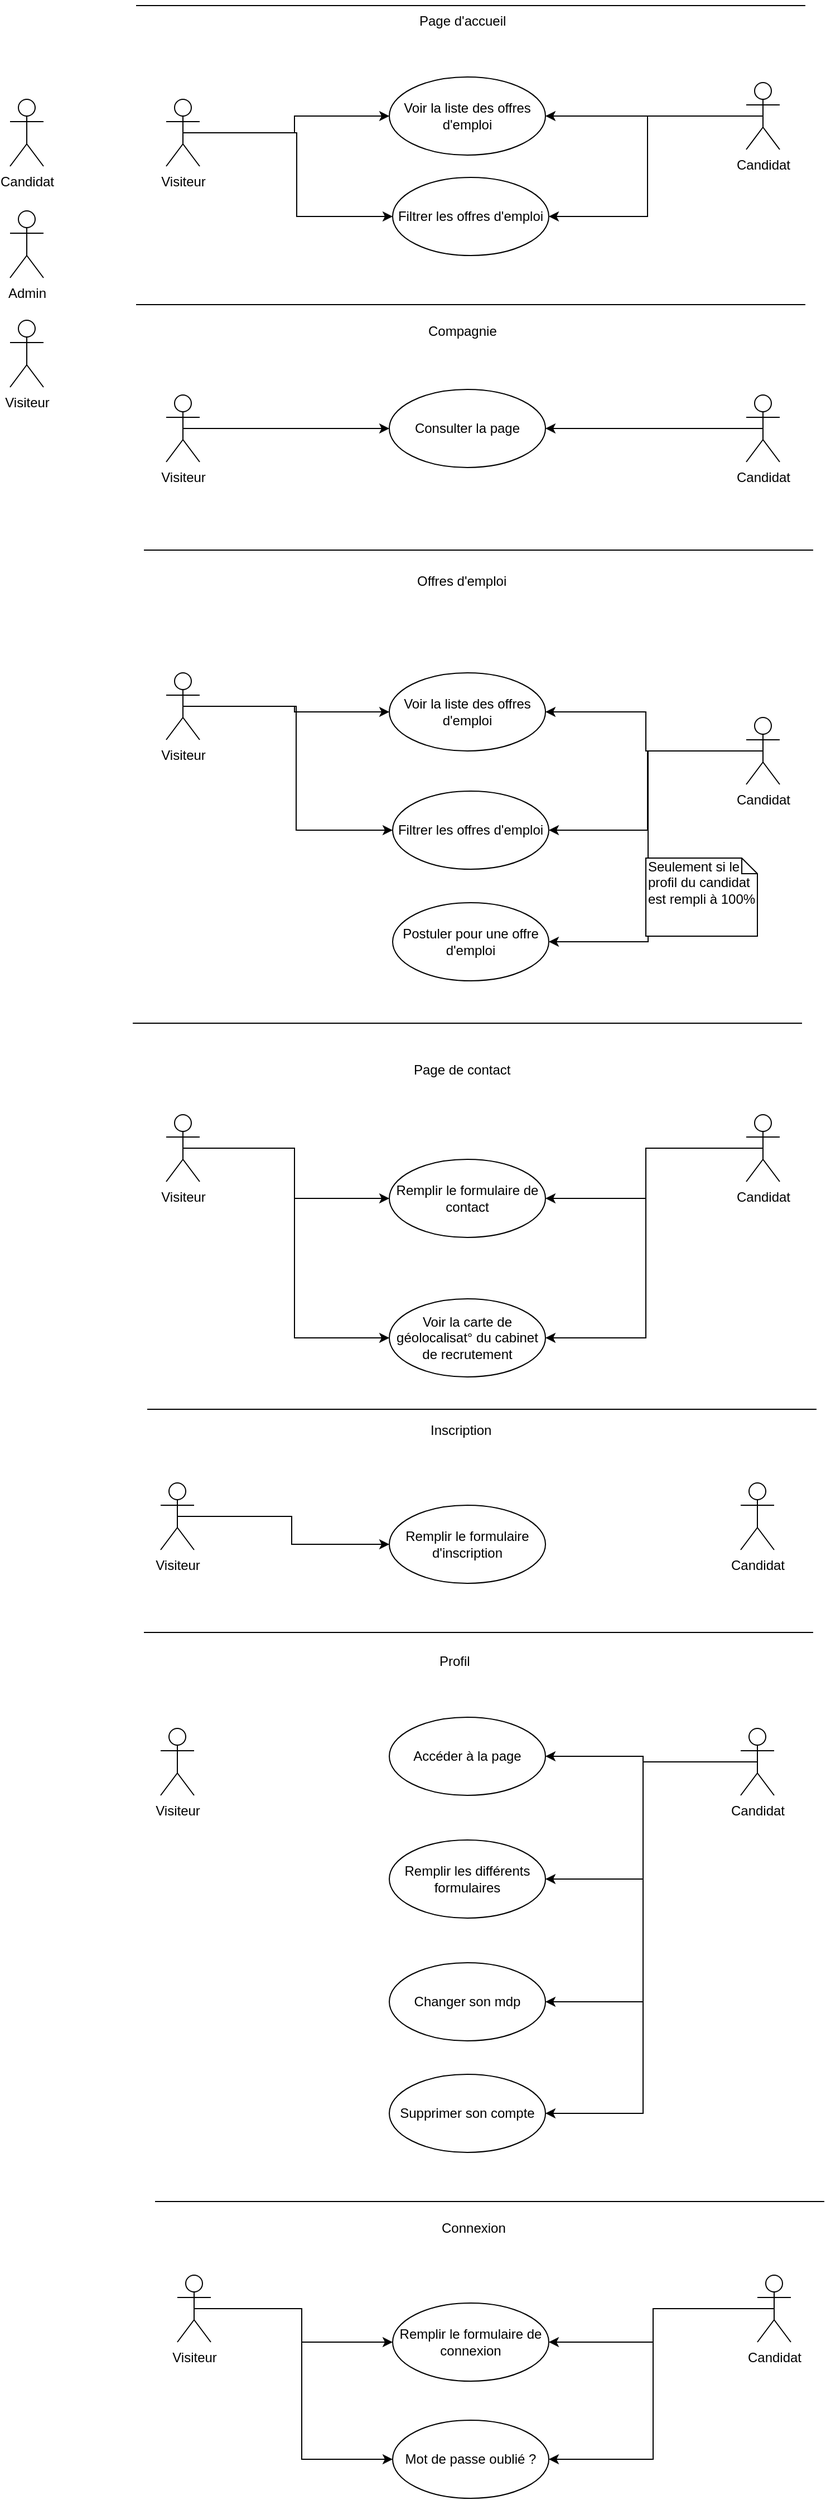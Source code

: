<mxfile version="10.8.9" type="device"><diagram id="C8-z9Cn-ok7j9P331sPn" name="Page-1"><mxGraphModel dx="1821" dy="747" grid="1" gridSize="10" guides="1" tooltips="1" connect="1" arrows="1" fold="1" page="1" pageScale="1" pageWidth="827" pageHeight="1169" math="0" shadow="0"><root><mxCell id="0"/><mxCell id="1" parent="0"/><mxCell id="U7jVs-202dHrx0UUfVzh-31" style="edgeStyle=orthogonalEdgeStyle;rounded=0;orthogonalLoop=1;jettySize=auto;html=1;exitX=0.5;exitY=0.5;exitDx=0;exitDy=0;exitPerimeter=0;" edge="1" parent="1" source="U7jVs-202dHrx0UUfVzh-9" target="U7jVs-202dHrx0UUfVzh-24"><mxGeometry relative="1" as="geometry"/></mxCell><mxCell id="U7jVs-202dHrx0UUfVzh-33" style="edgeStyle=orthogonalEdgeStyle;rounded=0;orthogonalLoop=1;jettySize=auto;html=1;exitX=0.5;exitY=0.5;exitDx=0;exitDy=0;exitPerimeter=0;entryX=0;entryY=0.5;entryDx=0;entryDy=0;" edge="1" parent="1" source="U7jVs-202dHrx0UUfVzh-9" target="U7jVs-202dHrx0UUfVzh-32"><mxGeometry relative="1" as="geometry"><Array as="points"><mxPoint x="257" y="130"/><mxPoint x="257" y="205"/></Array></mxGeometry></mxCell><mxCell id="U7jVs-202dHrx0UUfVzh-9" value="Visiteur&lt;br&gt;" style="shape=umlActor;verticalLabelPosition=bottom;labelBackgroundColor=#ffffff;verticalAlign=top;html=1;" vertex="1" parent="1"><mxGeometry x="140" y="100" width="30" height="60" as="geometry"/></mxCell><mxCell id="U7jVs-202dHrx0UUfVzh-15" value="Candidat&lt;br&gt;" style="shape=umlActor;verticalLabelPosition=bottom;labelBackgroundColor=#ffffff;verticalAlign=top;html=1;" vertex="1" parent="1"><mxGeometry y="100" width="30" height="60" as="geometry"/></mxCell><mxCell id="U7jVs-202dHrx0UUfVzh-16" value="Admin&lt;br&gt;" style="shape=umlActor;verticalLabelPosition=bottom;labelBackgroundColor=#ffffff;verticalAlign=top;html=1;" vertex="1" parent="1"><mxGeometry y="200" width="30" height="60" as="geometry"/></mxCell><mxCell id="U7jVs-202dHrx0UUfVzh-24" value="Voir la liste des offres d'emploi&lt;br&gt;" style="ellipse;whiteSpace=wrap;html=1;" vertex="1" parent="1"><mxGeometry x="340" y="80" width="140" height="70" as="geometry"/></mxCell><mxCell id="U7jVs-202dHrx0UUfVzh-27" value="Page d'accueil&lt;br&gt;" style="text;html=1;resizable=0;points=[];autosize=1;align=left;verticalAlign=top;spacingTop=-4;" vertex="1" parent="1"><mxGeometry x="365" y="20" width="90" height="20" as="geometry"/></mxCell><mxCell id="U7jVs-202dHrx0UUfVzh-32" value="Filtrer les offres d'emploi" style="ellipse;whiteSpace=wrap;html=1;" vertex="1" parent="1"><mxGeometry x="343" y="170" width="140" height="70" as="geometry"/></mxCell><mxCell id="U7jVs-202dHrx0UUfVzh-34" value="Compagnie&lt;br&gt;" style="text;html=1;resizable=0;points=[];autosize=1;align=left;verticalAlign=top;spacingTop=-4;" vertex="1" parent="1"><mxGeometry x="373" y="298" width="80" height="20" as="geometry"/></mxCell><mxCell id="U7jVs-202dHrx0UUfVzh-38" style="edgeStyle=orthogonalEdgeStyle;rounded=0;orthogonalLoop=1;jettySize=auto;html=1;exitX=0.5;exitY=0.5;exitDx=0;exitDy=0;exitPerimeter=0;entryX=0;entryY=0.5;entryDx=0;entryDy=0;" edge="1" parent="1" source="U7jVs-202dHrx0UUfVzh-35" target="U7jVs-202dHrx0UUfVzh-37"><mxGeometry relative="1" as="geometry"/></mxCell><mxCell id="U7jVs-202dHrx0UUfVzh-35" value="Visiteur&lt;br&gt;" style="shape=umlActor;verticalLabelPosition=bottom;labelBackgroundColor=#ffffff;verticalAlign=top;html=1;" vertex="1" parent="1"><mxGeometry x="140" y="365" width="30" height="60" as="geometry"/></mxCell><mxCell id="U7jVs-202dHrx0UUfVzh-37" value="Consulter la page" style="ellipse;whiteSpace=wrap;html=1;" vertex="1" parent="1"><mxGeometry x="340" y="360" width="140" height="70" as="geometry"/></mxCell><mxCell id="U7jVs-202dHrx0UUfVzh-39" value="Visiteur&lt;br&gt;" style="shape=umlActor;verticalLabelPosition=bottom;labelBackgroundColor=#ffffff;verticalAlign=top;html=1;" vertex="1" parent="1"><mxGeometry y="298" width="30" height="60" as="geometry"/></mxCell><mxCell id="U7jVs-202dHrx0UUfVzh-44" style="edgeStyle=orthogonalEdgeStyle;rounded=0;orthogonalLoop=1;jettySize=auto;html=1;exitX=0.5;exitY=0.5;exitDx=0;exitDy=0;exitPerimeter=0;entryX=0;entryY=0.5;entryDx=0;entryDy=0;" edge="1" parent="1" source="U7jVs-202dHrx0UUfVzh-40" target="U7jVs-202dHrx0UUfVzh-42"><mxGeometry relative="1" as="geometry"/></mxCell><mxCell id="U7jVs-202dHrx0UUfVzh-45" style="edgeStyle=orthogonalEdgeStyle;rounded=0;orthogonalLoop=1;jettySize=auto;html=1;exitX=0.5;exitY=0.5;exitDx=0;exitDy=0;exitPerimeter=0;entryX=0;entryY=0.5;entryDx=0;entryDy=0;" edge="1" parent="1" source="U7jVs-202dHrx0UUfVzh-40" target="U7jVs-202dHrx0UUfVzh-43"><mxGeometry relative="1" as="geometry"/></mxCell><mxCell id="U7jVs-202dHrx0UUfVzh-40" value="Visiteur&lt;br&gt;" style="shape=umlActor;verticalLabelPosition=bottom;labelBackgroundColor=#ffffff;verticalAlign=top;html=1;" vertex="1" parent="1"><mxGeometry x="140" y="614" width="30" height="60" as="geometry"/></mxCell><mxCell id="U7jVs-202dHrx0UUfVzh-41" value="Offres d'emploi&lt;br&gt;" style="text;html=1;resizable=0;points=[];autosize=1;align=left;verticalAlign=top;spacingTop=-4;" vertex="1" parent="1"><mxGeometry x="363" y="522" width="100" height="20" as="geometry"/></mxCell><mxCell id="U7jVs-202dHrx0UUfVzh-42" value="Voir la liste des offres d'emploi" style="ellipse;whiteSpace=wrap;html=1;" vertex="1" parent="1"><mxGeometry x="340" y="614" width="140" height="70" as="geometry"/></mxCell><mxCell id="U7jVs-202dHrx0UUfVzh-43" value="Filtrer les offres d'emploi" style="ellipse;whiteSpace=wrap;html=1;" vertex="1" parent="1"><mxGeometry x="343" y="720" width="140" height="70" as="geometry"/></mxCell><mxCell id="U7jVs-202dHrx0UUfVzh-54" style="edgeStyle=orthogonalEdgeStyle;rounded=0;orthogonalLoop=1;jettySize=auto;html=1;exitX=0.5;exitY=0.5;exitDx=0;exitDy=0;exitPerimeter=0;entryX=1;entryY=0.5;entryDx=0;entryDy=0;" edge="1" parent="1" source="U7jVs-202dHrx0UUfVzh-46" target="U7jVs-202dHrx0UUfVzh-37"><mxGeometry relative="1" as="geometry"/></mxCell><mxCell id="U7jVs-202dHrx0UUfVzh-46" value="Candidat&lt;br&gt;" style="shape=umlActor;verticalLabelPosition=bottom;labelBackgroundColor=#ffffff;verticalAlign=top;html=1;" vertex="1" parent="1"><mxGeometry x="660" y="365" width="30" height="60" as="geometry"/></mxCell><mxCell id="U7jVs-202dHrx0UUfVzh-52" style="edgeStyle=orthogonalEdgeStyle;rounded=0;orthogonalLoop=1;jettySize=auto;html=1;exitX=0.5;exitY=0.5;exitDx=0;exitDy=0;exitPerimeter=0;entryX=1;entryY=0.5;entryDx=0;entryDy=0;" edge="1" parent="1" source="U7jVs-202dHrx0UUfVzh-48" target="U7jVs-202dHrx0UUfVzh-24"><mxGeometry relative="1" as="geometry"/></mxCell><mxCell id="U7jVs-202dHrx0UUfVzh-53" style="edgeStyle=orthogonalEdgeStyle;rounded=0;orthogonalLoop=1;jettySize=auto;html=1;exitX=0.5;exitY=0.5;exitDx=0;exitDy=0;exitPerimeter=0;entryX=1;entryY=0.5;entryDx=0;entryDy=0;" edge="1" parent="1" source="U7jVs-202dHrx0UUfVzh-48" target="U7jVs-202dHrx0UUfVzh-32"><mxGeometry relative="1" as="geometry"/></mxCell><mxCell id="U7jVs-202dHrx0UUfVzh-48" value="Candidat&lt;br&gt;" style="shape=umlActor;verticalLabelPosition=bottom;labelBackgroundColor=#ffffff;verticalAlign=top;html=1;" vertex="1" parent="1"><mxGeometry x="660" y="85" width="30" height="60" as="geometry"/></mxCell><mxCell id="U7jVs-202dHrx0UUfVzh-56" style="edgeStyle=orthogonalEdgeStyle;rounded=0;orthogonalLoop=1;jettySize=auto;html=1;exitX=0.5;exitY=0.5;exitDx=0;exitDy=0;exitPerimeter=0;entryX=1;entryY=0.5;entryDx=0;entryDy=0;" edge="1" parent="1" source="U7jVs-202dHrx0UUfVzh-55" target="U7jVs-202dHrx0UUfVzh-42"><mxGeometry relative="1" as="geometry"/></mxCell><mxCell id="U7jVs-202dHrx0UUfVzh-57" style="edgeStyle=orthogonalEdgeStyle;rounded=0;orthogonalLoop=1;jettySize=auto;html=1;exitX=0.5;exitY=0.5;exitDx=0;exitDy=0;exitPerimeter=0;entryX=1;entryY=0.5;entryDx=0;entryDy=0;" edge="1" parent="1" source="U7jVs-202dHrx0UUfVzh-55" target="U7jVs-202dHrx0UUfVzh-43"><mxGeometry relative="1" as="geometry"/></mxCell><mxCell id="U7jVs-202dHrx0UUfVzh-59" style="edgeStyle=orthogonalEdgeStyle;rounded=0;orthogonalLoop=1;jettySize=auto;html=1;exitX=0.5;exitY=0.5;exitDx=0;exitDy=0;exitPerimeter=0;entryX=1;entryY=0.5;entryDx=0;entryDy=0;" edge="1" parent="1" source="U7jVs-202dHrx0UUfVzh-55" target="U7jVs-202dHrx0UUfVzh-58"><mxGeometry relative="1" as="geometry"><Array as="points"><mxPoint x="572" y="684"/><mxPoint x="572" y="855"/></Array></mxGeometry></mxCell><mxCell id="U7jVs-202dHrx0UUfVzh-55" value="Candidat&lt;br&gt;" style="shape=umlActor;verticalLabelPosition=bottom;labelBackgroundColor=#ffffff;verticalAlign=top;html=1;" vertex="1" parent="1"><mxGeometry x="660" y="654" width="30" height="60" as="geometry"/></mxCell><mxCell id="U7jVs-202dHrx0UUfVzh-58" value="Postuler pour une offre d'emploi" style="ellipse;whiteSpace=wrap;html=1;" vertex="1" parent="1"><mxGeometry x="343" y="820" width="140" height="70" as="geometry"/></mxCell><mxCell id="U7jVs-202dHrx0UUfVzh-60" value="Seulement si le profil du candidat est rempli à 100%" style="shape=note;whiteSpace=wrap;html=1;size=14;verticalAlign=top;align=left;spacingTop=-6;" vertex="1" parent="1"><mxGeometry x="570" y="780" width="100" height="70" as="geometry"/></mxCell><mxCell id="U7jVs-202dHrx0UUfVzh-61" value="Page de contact" style="text;html=1;resizable=0;points=[];autosize=1;align=left;verticalAlign=top;spacingTop=-4;" vertex="1" parent="1"><mxGeometry x="360" y="960" width="100" height="20" as="geometry"/></mxCell><mxCell id="U7jVs-202dHrx0UUfVzh-65" style="edgeStyle=orthogonalEdgeStyle;rounded=0;orthogonalLoop=1;jettySize=auto;html=1;exitX=0.5;exitY=0.5;exitDx=0;exitDy=0;exitPerimeter=0;entryX=0;entryY=0.5;entryDx=0;entryDy=0;" edge="1" parent="1" source="U7jVs-202dHrx0UUfVzh-62" target="U7jVs-202dHrx0UUfVzh-64"><mxGeometry relative="1" as="geometry"/></mxCell><mxCell id="U7jVs-202dHrx0UUfVzh-69" style="edgeStyle=orthogonalEdgeStyle;rounded=0;orthogonalLoop=1;jettySize=auto;html=1;exitX=0.5;exitY=0.5;exitDx=0;exitDy=0;exitPerimeter=0;entryX=0;entryY=0.5;entryDx=0;entryDy=0;" edge="1" parent="1" source="U7jVs-202dHrx0UUfVzh-62" target="U7jVs-202dHrx0UUfVzh-67"><mxGeometry relative="1" as="geometry"/></mxCell><mxCell id="U7jVs-202dHrx0UUfVzh-62" value="Visiteur&lt;br&gt;" style="shape=umlActor;verticalLabelPosition=bottom;labelBackgroundColor=#ffffff;verticalAlign=top;html=1;" vertex="1" parent="1"><mxGeometry x="140" y="1010" width="30" height="60" as="geometry"/></mxCell><mxCell id="U7jVs-202dHrx0UUfVzh-66" style="edgeStyle=orthogonalEdgeStyle;rounded=0;orthogonalLoop=1;jettySize=auto;html=1;exitX=0.5;exitY=0.5;exitDx=0;exitDy=0;exitPerimeter=0;entryX=1;entryY=0.5;entryDx=0;entryDy=0;" edge="1" parent="1" source="U7jVs-202dHrx0UUfVzh-63" target="U7jVs-202dHrx0UUfVzh-64"><mxGeometry relative="1" as="geometry"/></mxCell><mxCell id="U7jVs-202dHrx0UUfVzh-70" style="edgeStyle=orthogonalEdgeStyle;rounded=0;orthogonalLoop=1;jettySize=auto;html=1;exitX=0.5;exitY=0.5;exitDx=0;exitDy=0;exitPerimeter=0;entryX=1;entryY=0.5;entryDx=0;entryDy=0;" edge="1" parent="1" source="U7jVs-202dHrx0UUfVzh-63" target="U7jVs-202dHrx0UUfVzh-67"><mxGeometry relative="1" as="geometry"/></mxCell><mxCell id="U7jVs-202dHrx0UUfVzh-63" value="Candidat&lt;br&gt;" style="shape=umlActor;verticalLabelPosition=bottom;labelBackgroundColor=#ffffff;verticalAlign=top;html=1;" vertex="1" parent="1"><mxGeometry x="660" y="1010" width="30" height="60" as="geometry"/></mxCell><mxCell id="U7jVs-202dHrx0UUfVzh-64" value="Remplir le formulaire de contact" style="ellipse;whiteSpace=wrap;html=1;" vertex="1" parent="1"><mxGeometry x="340" y="1050" width="140" height="70" as="geometry"/></mxCell><mxCell id="U7jVs-202dHrx0UUfVzh-67" value="Voir la carte de géolocalisat° du cabinet de recrutement" style="ellipse;whiteSpace=wrap;html=1;" vertex="1" parent="1"><mxGeometry x="340" y="1175" width="140" height="70" as="geometry"/></mxCell><mxCell id="U7jVs-202dHrx0UUfVzh-71" value="" style="line;strokeWidth=1;fillColor=none;align=left;verticalAlign=middle;spacingTop=-1;spacingLeft=3;spacingRight=3;rotatable=0;labelPosition=right;points=[];portConstraint=eastwest;" vertex="1" parent="1"><mxGeometry x="110" y="924" width="600" height="8" as="geometry"/></mxCell><mxCell id="U7jVs-202dHrx0UUfVzh-72" value="" style="line;strokeWidth=1;fillColor=none;align=left;verticalAlign=middle;spacingTop=-1;spacingLeft=3;spacingRight=3;rotatable=0;labelPosition=right;points=[];portConstraint=eastwest;" vertex="1" parent="1"><mxGeometry x="120" y="500" width="600" height="8" as="geometry"/></mxCell><mxCell id="U7jVs-202dHrx0UUfVzh-73" value="" style="line;strokeWidth=1;fillColor=none;align=left;verticalAlign=middle;spacingTop=-1;spacingLeft=3;spacingRight=3;rotatable=0;labelPosition=right;points=[];portConstraint=eastwest;" vertex="1" parent="1"><mxGeometry x="113" y="280" width="600" height="8" as="geometry"/></mxCell><mxCell id="U7jVs-202dHrx0UUfVzh-74" value="" style="line;strokeWidth=1;fillColor=none;align=left;verticalAlign=middle;spacingTop=-1;spacingLeft=3;spacingRight=3;rotatable=0;labelPosition=right;points=[];portConstraint=eastwest;" vertex="1" parent="1"><mxGeometry x="113" y="12" width="600" height="8" as="geometry"/></mxCell><mxCell id="U7jVs-202dHrx0UUfVzh-75" value="" style="line;strokeWidth=1;fillColor=none;align=left;verticalAlign=middle;spacingTop=-1;spacingLeft=3;spacingRight=3;rotatable=0;labelPosition=right;points=[];portConstraint=eastwest;" vertex="1" parent="1"><mxGeometry x="120" y="1470" width="600" height="8" as="geometry"/></mxCell><mxCell id="U7jVs-202dHrx0UUfVzh-76" value="Inscription&lt;br&gt;" style="text;html=1;resizable=0;points=[];autosize=1;align=left;verticalAlign=top;spacingTop=-4;" vertex="1" parent="1"><mxGeometry x="375" y="1283" width="70" height="20" as="geometry"/></mxCell><mxCell id="U7jVs-202dHrx0UUfVzh-80" style="edgeStyle=orthogonalEdgeStyle;rounded=0;orthogonalLoop=1;jettySize=auto;html=1;exitX=0.5;exitY=0.5;exitDx=0;exitDy=0;exitPerimeter=0;entryX=0;entryY=0.5;entryDx=0;entryDy=0;" edge="1" parent="1" source="U7jVs-202dHrx0UUfVzh-77" target="U7jVs-202dHrx0UUfVzh-79"><mxGeometry relative="1" as="geometry"/></mxCell><mxCell id="U7jVs-202dHrx0UUfVzh-77" value="Visiteur&lt;br&gt;" style="shape=umlActor;verticalLabelPosition=bottom;labelBackgroundColor=#ffffff;verticalAlign=top;html=1;" vertex="1" parent="1"><mxGeometry x="135" y="1340" width="30" height="60" as="geometry"/></mxCell><mxCell id="U7jVs-202dHrx0UUfVzh-78" value="Candidat&lt;br&gt;" style="shape=umlActor;verticalLabelPosition=bottom;labelBackgroundColor=#ffffff;verticalAlign=top;html=1;" vertex="1" parent="1"><mxGeometry x="655" y="1340" width="30" height="60" as="geometry"/></mxCell><mxCell id="U7jVs-202dHrx0UUfVzh-79" value="Remplir le formulaire d'inscription&lt;br&gt;" style="ellipse;whiteSpace=wrap;html=1;" vertex="1" parent="1"><mxGeometry x="340" y="1360" width="140" height="70" as="geometry"/></mxCell><mxCell id="U7jVs-202dHrx0UUfVzh-81" value="" style="line;strokeWidth=1;fillColor=none;align=left;verticalAlign=middle;spacingTop=-1;spacingLeft=3;spacingRight=3;rotatable=0;labelPosition=right;points=[];portConstraint=eastwest;" vertex="1" parent="1"><mxGeometry x="123" y="1270" width="600" height="8" as="geometry"/></mxCell><mxCell id="U7jVs-202dHrx0UUfVzh-82" value="Profil&lt;br&gt;" style="text;html=1;resizable=0;points=[];autosize=1;align=left;verticalAlign=top;spacingTop=-4;" vertex="1" parent="1"><mxGeometry x="383" y="1490" width="40" height="20" as="geometry"/></mxCell><mxCell id="U7jVs-202dHrx0UUfVzh-83" value="Accéder à la page&lt;br&gt;" style="ellipse;whiteSpace=wrap;html=1;" vertex="1" parent="1"><mxGeometry x="340" y="1550" width="140" height="70" as="geometry"/></mxCell><mxCell id="U7jVs-202dHrx0UUfVzh-84" value="Visiteur&lt;br&gt;" style="shape=umlActor;verticalLabelPosition=bottom;labelBackgroundColor=#ffffff;verticalAlign=top;html=1;" vertex="1" parent="1"><mxGeometry x="135" y="1560" width="30" height="60" as="geometry"/></mxCell><mxCell id="U7jVs-202dHrx0UUfVzh-86" style="edgeStyle=orthogonalEdgeStyle;rounded=0;orthogonalLoop=1;jettySize=auto;html=1;exitX=0.5;exitY=0.5;exitDx=0;exitDy=0;exitPerimeter=0;entryX=1;entryY=0.5;entryDx=0;entryDy=0;" edge="1" parent="1" source="U7jVs-202dHrx0UUfVzh-85" target="U7jVs-202dHrx0UUfVzh-83"><mxGeometry relative="1" as="geometry"/></mxCell><mxCell id="U7jVs-202dHrx0UUfVzh-88" style="edgeStyle=orthogonalEdgeStyle;rounded=0;orthogonalLoop=1;jettySize=auto;html=1;exitX=0.5;exitY=0.5;exitDx=0;exitDy=0;exitPerimeter=0;entryX=1;entryY=0.5;entryDx=0;entryDy=0;" edge="1" parent="1" source="U7jVs-202dHrx0UUfVzh-85" target="U7jVs-202dHrx0UUfVzh-87"><mxGeometry relative="1" as="geometry"/></mxCell><mxCell id="U7jVs-202dHrx0UUfVzh-91" style="edgeStyle=orthogonalEdgeStyle;rounded=0;orthogonalLoop=1;jettySize=auto;html=1;exitX=0.5;exitY=0.5;exitDx=0;exitDy=0;exitPerimeter=0;entryX=1;entryY=0.5;entryDx=0;entryDy=0;" edge="1" parent="1" source="U7jVs-202dHrx0UUfVzh-85" target="U7jVs-202dHrx0UUfVzh-89"><mxGeometry relative="1" as="geometry"/></mxCell><mxCell id="U7jVs-202dHrx0UUfVzh-92" style="edgeStyle=orthogonalEdgeStyle;rounded=0;orthogonalLoop=1;jettySize=auto;html=1;exitX=0.5;exitY=0.5;exitDx=0;exitDy=0;exitPerimeter=0;entryX=1;entryY=0.5;entryDx=0;entryDy=0;" edge="1" parent="1" source="U7jVs-202dHrx0UUfVzh-85" target="U7jVs-202dHrx0UUfVzh-90"><mxGeometry relative="1" as="geometry"/></mxCell><mxCell id="U7jVs-202dHrx0UUfVzh-85" value="Candidat&lt;br&gt;" style="shape=umlActor;verticalLabelPosition=bottom;labelBackgroundColor=#ffffff;verticalAlign=top;html=1;" vertex="1" parent="1"><mxGeometry x="655" y="1560" width="30" height="60" as="geometry"/></mxCell><mxCell id="U7jVs-202dHrx0UUfVzh-87" value="Remplir les différents formulaires&lt;br&gt;" style="ellipse;whiteSpace=wrap;html=1;" vertex="1" parent="1"><mxGeometry x="340" y="1660" width="140" height="70" as="geometry"/></mxCell><mxCell id="U7jVs-202dHrx0UUfVzh-89" value="Changer son mdp&lt;br&gt;" style="ellipse;whiteSpace=wrap;html=1;" vertex="1" parent="1"><mxGeometry x="340" y="1770" width="140" height="70" as="geometry"/></mxCell><mxCell id="U7jVs-202dHrx0UUfVzh-90" value="Supprimer son compte&lt;br&gt;" style="ellipse;whiteSpace=wrap;html=1;" vertex="1" parent="1"><mxGeometry x="340" y="1870" width="140" height="70" as="geometry"/></mxCell><mxCell id="U7jVs-202dHrx0UUfVzh-93" value="" style="line;strokeWidth=1;fillColor=none;align=left;verticalAlign=middle;spacingTop=-1;spacingLeft=3;spacingRight=3;rotatable=0;labelPosition=right;points=[];portConstraint=eastwest;" vertex="1" parent="1"><mxGeometry x="130" y="1980" width="600" height="8" as="geometry"/></mxCell><mxCell id="U7jVs-202dHrx0UUfVzh-94" value="Connexion" style="text;html=1;resizable=0;points=[];autosize=1;align=left;verticalAlign=top;spacingTop=-4;" vertex="1" parent="1"><mxGeometry x="385" y="1998" width="70" height="20" as="geometry"/></mxCell><mxCell id="U7jVs-202dHrx0UUfVzh-101" style="edgeStyle=orthogonalEdgeStyle;rounded=0;orthogonalLoop=1;jettySize=auto;html=1;exitX=0.5;exitY=0.5;exitDx=0;exitDy=0;exitPerimeter=0;entryX=0;entryY=0.5;entryDx=0;entryDy=0;" edge="1" parent="1" source="U7jVs-202dHrx0UUfVzh-95" target="U7jVs-202dHrx0UUfVzh-97"><mxGeometry relative="1" as="geometry"/></mxCell><mxCell id="U7jVs-202dHrx0UUfVzh-103" style="edgeStyle=orthogonalEdgeStyle;rounded=0;orthogonalLoop=1;jettySize=auto;html=1;exitX=0.5;exitY=0.5;exitDx=0;exitDy=0;exitPerimeter=0;entryX=0;entryY=0.5;entryDx=0;entryDy=0;" edge="1" parent="1" source="U7jVs-202dHrx0UUfVzh-95" target="U7jVs-202dHrx0UUfVzh-98"><mxGeometry relative="1" as="geometry"/></mxCell><mxCell id="U7jVs-202dHrx0UUfVzh-95" value="Visiteur&lt;br&gt;" style="shape=umlActor;verticalLabelPosition=bottom;labelBackgroundColor=#ffffff;verticalAlign=top;html=1;" vertex="1" parent="1"><mxGeometry x="150" y="2050" width="30" height="60" as="geometry"/></mxCell><mxCell id="U7jVs-202dHrx0UUfVzh-99" style="edgeStyle=orthogonalEdgeStyle;rounded=0;orthogonalLoop=1;jettySize=auto;html=1;exitX=0.5;exitY=0.5;exitDx=0;exitDy=0;exitPerimeter=0;entryX=1;entryY=0.5;entryDx=0;entryDy=0;" edge="1" parent="1" source="U7jVs-202dHrx0UUfVzh-96" target="U7jVs-202dHrx0UUfVzh-97"><mxGeometry relative="1" as="geometry"/></mxCell><mxCell id="U7jVs-202dHrx0UUfVzh-102" style="edgeStyle=orthogonalEdgeStyle;rounded=0;orthogonalLoop=1;jettySize=auto;html=1;exitX=0.5;exitY=0.5;exitDx=0;exitDy=0;exitPerimeter=0;entryX=1;entryY=0.5;entryDx=0;entryDy=0;" edge="1" parent="1" source="U7jVs-202dHrx0UUfVzh-96" target="U7jVs-202dHrx0UUfVzh-98"><mxGeometry relative="1" as="geometry"/></mxCell><mxCell id="U7jVs-202dHrx0UUfVzh-96" value="Candidat&lt;br&gt;" style="shape=umlActor;verticalLabelPosition=bottom;labelBackgroundColor=#ffffff;verticalAlign=top;html=1;" vertex="1" parent="1"><mxGeometry x="670" y="2050" width="30" height="60" as="geometry"/></mxCell><mxCell id="U7jVs-202dHrx0UUfVzh-97" value="Remplir le formulaire de connexion&lt;br&gt;" style="ellipse;whiteSpace=wrap;html=1;" vertex="1" parent="1"><mxGeometry x="343" y="2075" width="140" height="70" as="geometry"/></mxCell><mxCell id="U7jVs-202dHrx0UUfVzh-98" value="Mot de passe oublié ?" style="ellipse;whiteSpace=wrap;html=1;" vertex="1" parent="1"><mxGeometry x="343" y="2180" width="140" height="70" as="geometry"/></mxCell></root></mxGraphModel></diagram></mxfile>